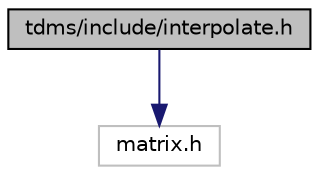 digraph "tdms/include/interpolate.h"
{
 // LATEX_PDF_SIZE
  edge [fontname="Helvetica",fontsize="10",labelfontname="Helvetica",labelfontsize="10"];
  node [fontname="Helvetica",fontsize="10",shape=record];
  Node1 [label="tdms/include/interpolate.h",height=0.2,width=0.4,color="black", fillcolor="grey75", style="filled", fontcolor="black",tooltip="Interpolation of field values within FDTD grid."];
  Node1 -> Node2 [color="midnightblue",fontsize="10",style="solid",fontname="Helvetica"];
  Node2 [label="matrix.h",height=0.2,width=0.4,color="grey75", fillcolor="white", style="filled",tooltip=" "];
}
